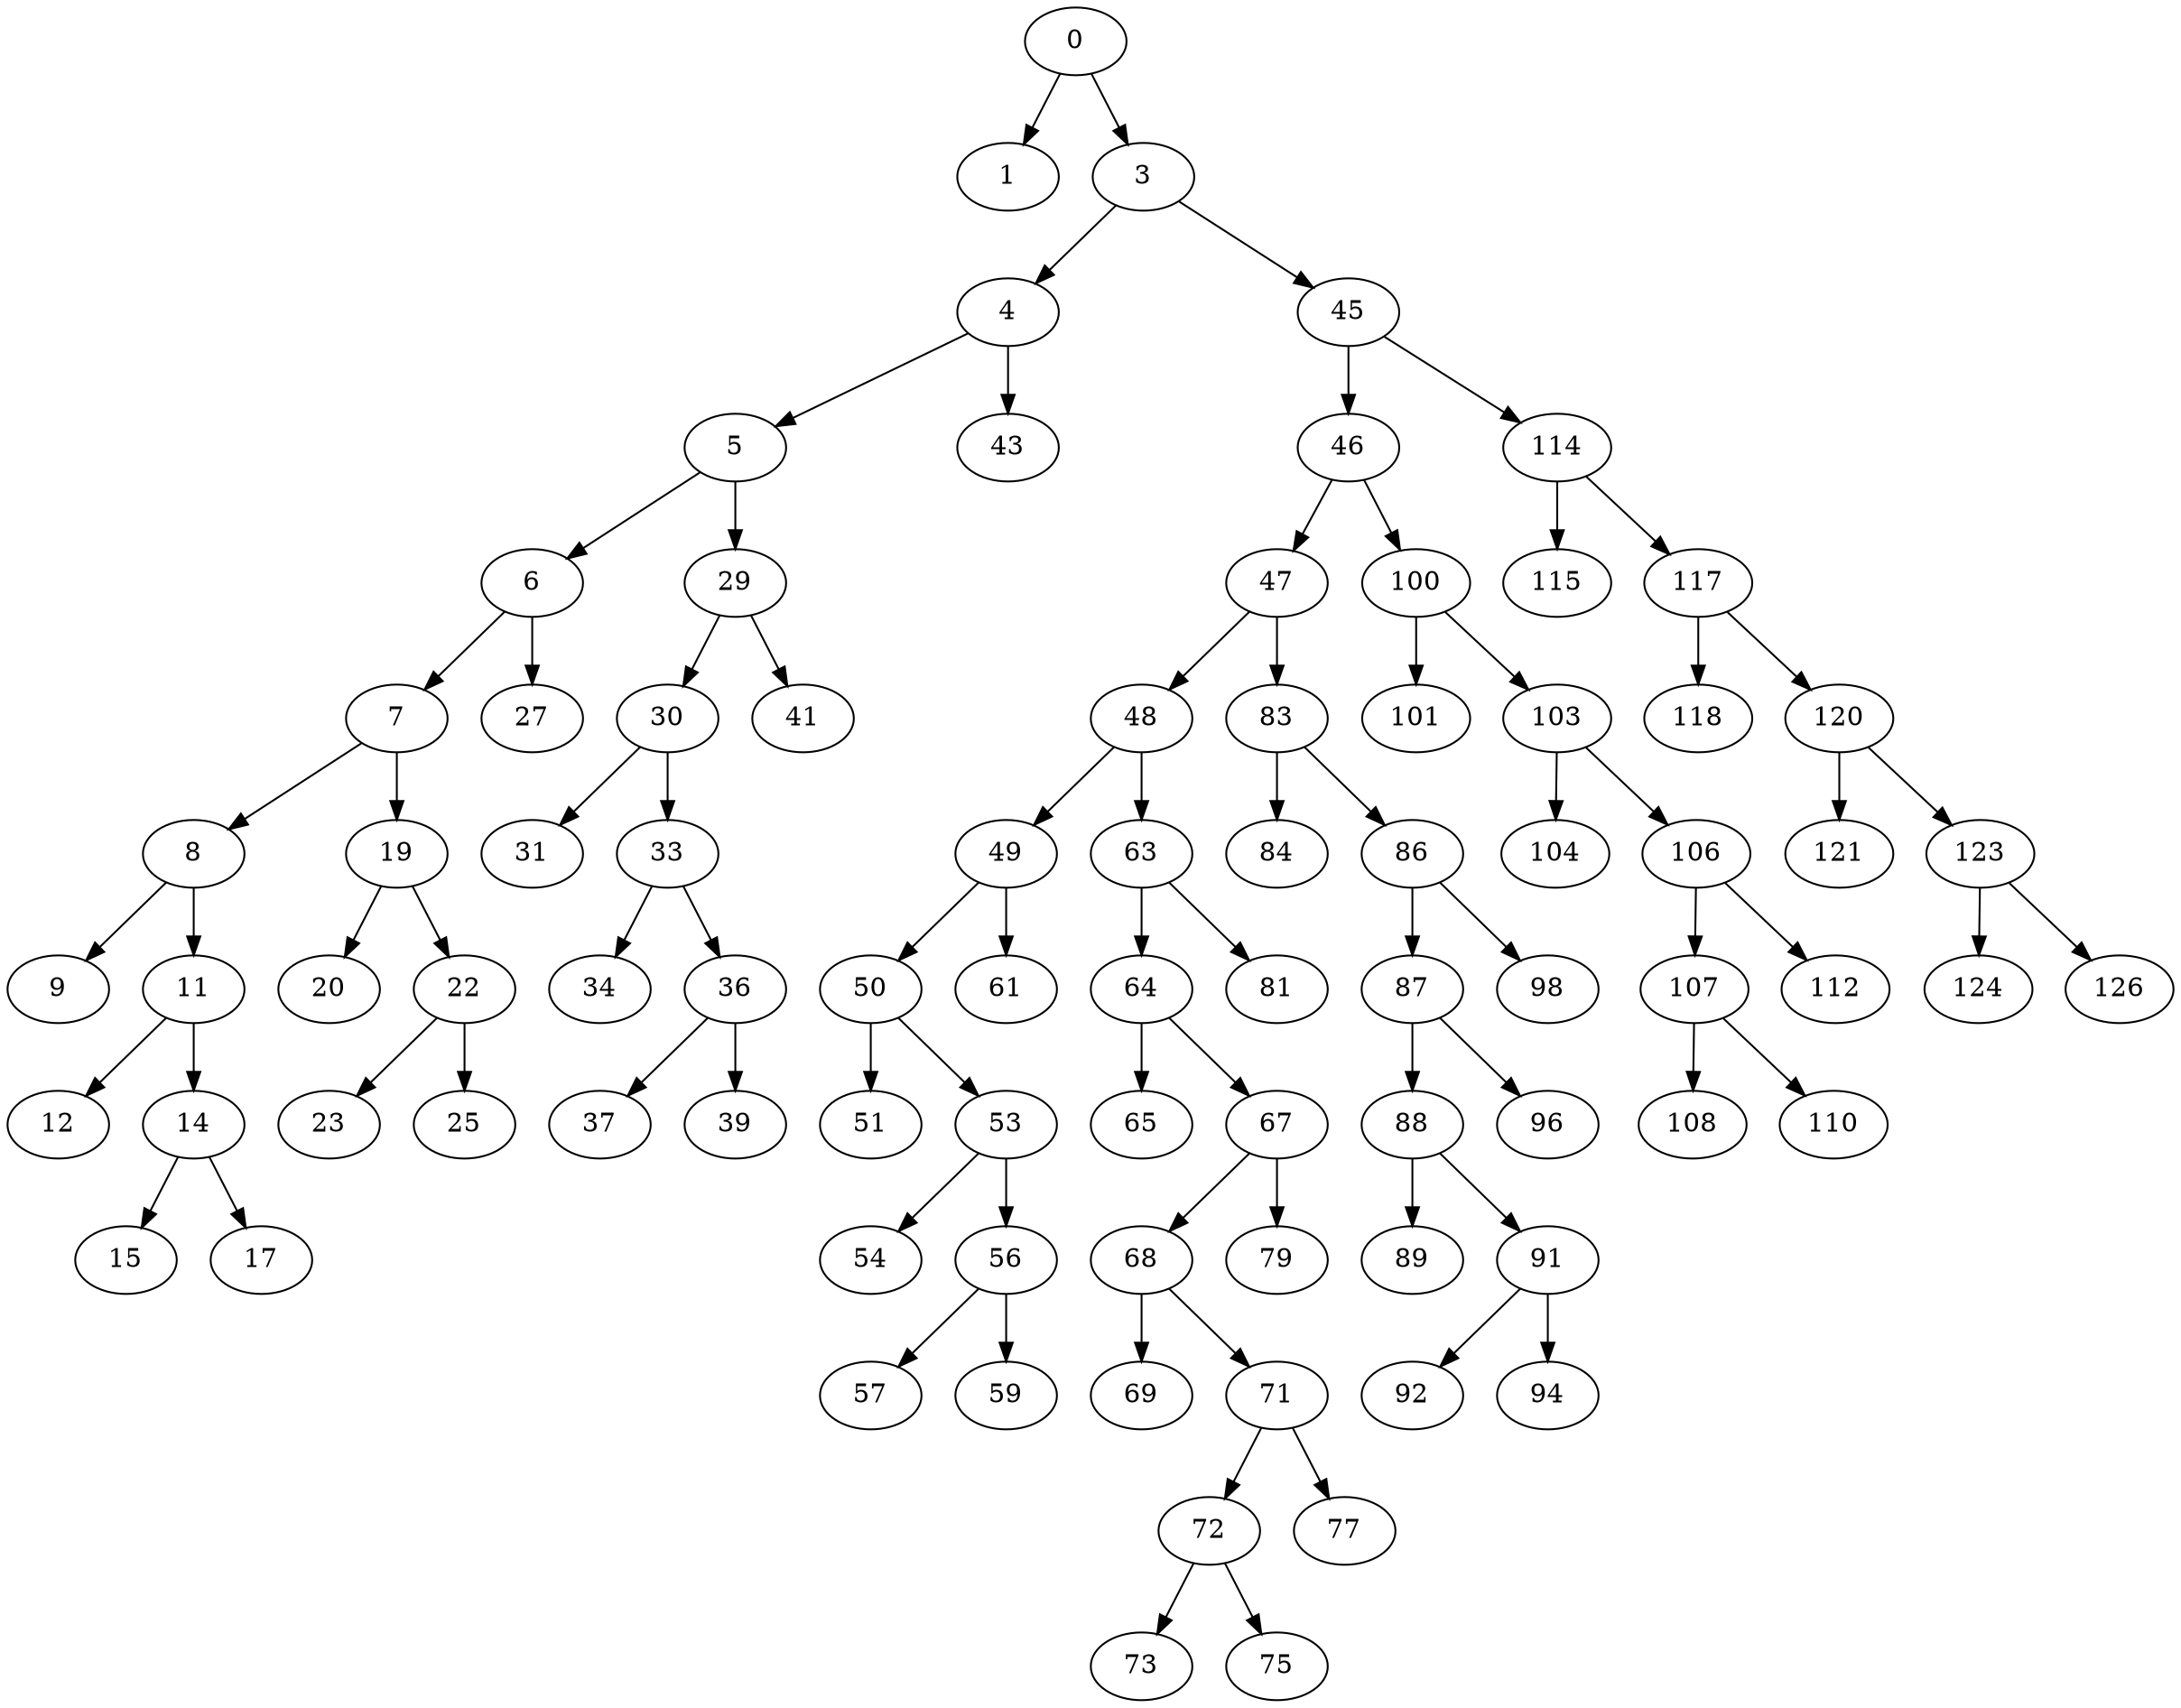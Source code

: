 strict digraph  {
	0	 [div="[array([22]), 1.5]"];
	1	 [cls="[array([ 0.69461915]), array([ 0.30538085])]"];
	0 -> 1;
	3	 [div="[array([0]), 99.702500000000001]"];
	0 -> 3;
	4	 [div="[array([10]), 6.298]"];
	3 -> 4;
	45	 [div="[array([5]), 508.27049999999997]"];
	3 -> 45;
	5	 [div="[array([7]), 2.1435000000000004]"];
	4 -> 5;
	43	 [cls="[array([ 0.]), array([ 1.])]"];
	4 -> 43;
	6	 [div="[array([14]), 2.2039999999999997]"];
	5 -> 6;
	29	 [div="[array([22]), 2.5]"];
	5 -> 29;
	7	 [div="[array([11]), 1.3254999999999999]"];
	6 -> 7;
	27	 [cls="[array([ 0.33333333]), array([ 0.66666667])]"];
	6 -> 27;
	8	 [div="[array([29]), 129.929]"];
	7 -> 8;
	19	 [div="[array([29]), 143.21600000000001]"];
	7 -> 19;
	9	 [cls="[array([ 1.]), array([ 0.])]"];
	8 -> 9;
	11	 [div="[array([21]), 181.29500000000002]"];
	8 -> 11;
	12	 [cls="[array([ 0.]), array([ 1.])]"];
	11 -> 12;
	14	 [div="[array([23]), 89.829999999999998]"];
	11 -> 14;
	15	 [cls="[array([ 0.93333333]), array([ 0.06666667])]"];
	14 -> 15;
	17	 [cls="[array([ 1.]), array([ 0.])]"];
	14 -> 17;
	20	 [cls="[array([ 1.]), array([ 0.])]"];
	19 -> 20;
	22	 [div="[array([3]), 167.86849999999998]"];
	19 -> 22;
	23	 [cls="[array([ 0.58333333]), array([ 0.41666667])]"];
	22 -> 23;
	25	 [cls="[array([ 0.91666667]), array([ 0.08333333])]"];
	22 -> 25;
	30	 [div="[array([14]), -1.1299999999999999]"];
	29 -> 30;
	41	 [cls="[array([ 0.78571429]), array([ 0.21428571])]"];
	29 -> 41;
	31	 [cls="[array([ 1.]), array([ 0.])]"];
	30 -> 31;
	33	 [div="[array([7]), 2.2454999999999998]"];
	30 -> 33;
	34	 [cls="[array([ 0.]), array([ 1.])]"];
	33 -> 34;
	36	 [div="[array([1]), 49.533000000000001]"];
	33 -> 36;
	37	 [cls="[array([ 0.53333333]), array([ 0.46666667])]"];
	36 -> 37;
	39	 [cls="[array([ 1.]), array([ 0.])]"];
	36 -> 39;
	46	 [div="[array([12]), 0.67149999999999999]"];
	45 -> 46;
	114	 [div="[array([17]), -0.89050000000000007]"];
	45 -> 114;
	47	 [div="[array([4]), 1.9645000000000001]"];
	46 -> 47;
	100	 [div="[array([13]), 29.649999999999999]"];
	46 -> 100;
	48	 [div="[array([29]), 143.07249999999999]"];
	47 -> 48;
	83	 [div="[array([21]), 231.36199999999999]"];
	47 -> 83;
	49	 [div="[array([29]), 117.07849999999999]"];
	48 -> 49;
	63	 [div="[array([6]), 3.7850000000000001]"];
	48 -> 63;
	50	 [div="[array([6]), -0.099000000000000005]"];
	49 -> 50;
	61	 [cls="[array([ 0.92857143]), array([ 0.07142857])]"];
	49 -> 61;
	51	 [cls="[array([ 1.]), array([ 0.])]"];
	50 -> 51;
	53	 [div="[array([8]), 2.8734999999999999]"];
	50 -> 53;
	54	 [cls="[array([ 0.]), array([ 1.])]"];
	53 -> 54;
	56	 [div="[array([24]), -2.6710000000000003]"];
	53 -> 56;
	57	 [cls="[array([ 0.]), array([ 1.])]"];
	56 -> 57;
	59	 [cls="[array([ 0.57894737]), array([ 0.42105263])]"];
	56 -> 59;
	64	 [div="[array([16]), 29.124000000000002]"];
	63 -> 64;
	81	 [cls="[array([ 0.]), array([ 1.])]"];
	63 -> 81;
	65	 [cls="[array([ 0.]), array([ 1.])]"];
	64 -> 65;
	67	 [div="[array([4]), 1.7735000000000001]"];
	64 -> 67;
	68	 [div="[array([17]), -0.63200000000000001]"];
	67 -> 68;
	79	 [cls="[array([ 0.]), array([ 1.])]"];
	67 -> 79;
	69	 [cls="[array([ 0.23529412]), array([ 0.76470588])]"];
	68 -> 69;
	71	 [div="[array([12]), 0.50700000000000001]"];
	68 -> 71;
	72	 [div="[array([23]), 122.417]"];
	71 -> 72;
	77	 [cls="[array([ 1.]), array([ 0.])]"];
	71 -> 77;
	73	 [cls="[array([ 0.33333333]), array([ 0.66666667])]"];
	72 -> 73;
	75	 [cls="[array([ 0.8125]), array([ 0.1875])]"];
	72 -> 75;
	84	 [cls="[array([ 0.28571429]), array([ 0.71428571])]"];
	83 -> 84;
	86	 [div="[array([3]), 157.01850000000002]"];
	83 -> 86;
	87	 [div="[array([25]), -0.0060000000000000053]"];
	86 -> 87;
	98	 [cls="[array([ 0.]), array([ 1.])]"];
	86 -> 98;
	88	 [div="[array([15]), -2.8014999999999999]"];
	87 -> 88;
	96	 [cls="[array([ 1.]), array([ 0.])]"];
	87 -> 96;
	89	 [cls="[array([ 0.]), array([ 1.])]"];
	88 -> 89;
	91	 [div="[array([15]), 2.694]"];
	88 -> 91;
	92	 [cls="[array([ 0.95]), array([ 0.05])]"];
	91 -> 92;
	94	 [cls="[array([ 0.5]), array([ 0.5])]"];
	91 -> 94;
	101	 [cls="[array([ 0.52941176]), array([ 0.47058824])]"];
	100 -> 101;
	103	 [div="[array([23]), 47.545500000000004]"];
	100 -> 103;
	104	 [cls="[array([ 0.63636364]), array([ 0.36363636])]"];
	103 -> 104;
	106	 [div="[array([29]), 199.572]"];
	103 -> 106;
	107	 [div="[array([10]), 1.0739999999999998]"];
	106 -> 107;
	112	 [cls="[array([ 0.22222222]), array([ 0.77777778])]"];
	106 -> 112;
	108	 [cls="[array([ 0.]), array([ 1.])]"];
	107 -> 108;
	110	 [cls="[array([ 0.125]), array([ 0.875])]"];
	107 -> 110;
	115	 [cls="[array([ 0.5]), array([ 0.5])]"];
	114 -> 115;
	117	 [div="[array([11]), 0.32450000000000001]"];
	114 -> 117;
	118	 [cls="[array([ 0.28571429]), array([ 0.71428571])]"];
	117 -> 118;
	120	 [div="[array([27]), -1.2524999999999999]"];
	117 -> 120;
	121	 [cls="[array([ 0.]), array([ 1.])]"];
	120 -> 121;
	123	 [div="[array([6]), -3.1234999999999999]"];
	120 -> 123;
	124	 [cls="[array([ 0.]), array([ 1.])]"];
	123 -> 124;
	126	 [cls="[array([ 0.09090909]), array([ 0.90909091])]"];
	123 -> 126;
}

